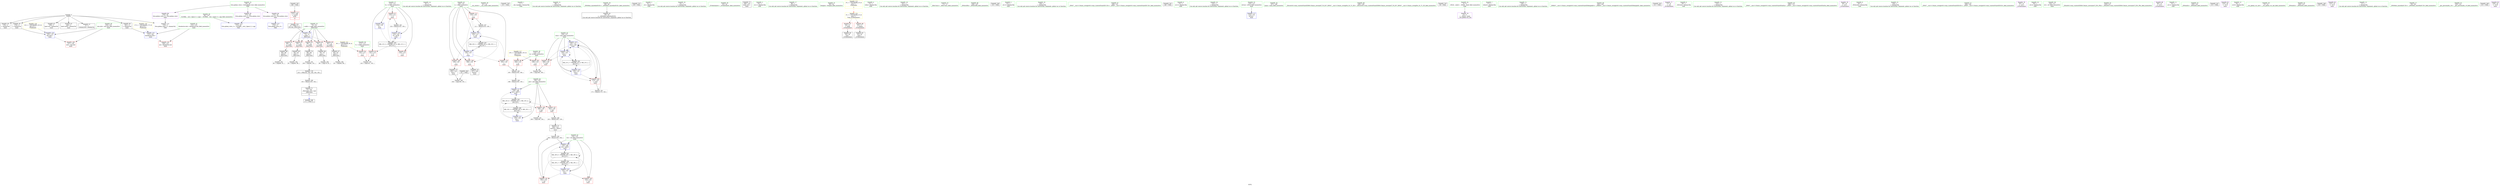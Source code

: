 digraph "SVFG" {
	label="SVFG";

	Node0x55a9efb7d620 [shape=record,color=grey,label="{NodeID: 0\nNullPtr}"];
	Node0x55a9efb7d620 -> Node0x55a9efb8b670[style=solid];
	Node0x55a9efb7d620 -> Node0x55a9efb8b770[style=solid];
	Node0x55a9efb7d620 -> Node0x55a9efb8b840[style=solid];
	Node0x55a9efb7d620 -> Node0x55a9efb8b910[style=solid];
	Node0x55a9efb7d620 -> Node0x55a9efb8b9e0[style=solid];
	Node0x55a9efb7d620 -> Node0x55a9efb8bab0[style=solid];
	Node0x55a9efb7d620 -> Node0x55a9efb8f730[style=solid];
	Node0x55a9efb932f0 [shape=record,color=grey,label="{NodeID: 180\n105 = Binary(103, 104, )\n}"];
	Node0x55a9efb932f0 -> Node0x55a9efb8c230[style=solid];
	Node0x55a9efb8a630 [shape=record,color=red,label="{NodeID: 97\n232\<--114\n\<--tt\nmain\n}"];
	Node0x55a9efb8a630 -> Node0x55a9efb935f0[style=solid];
	Node0x55a9efb7fe50 [shape=record,color=green,label="{NodeID: 14\n81\<--1\n\<--dummyObj\nCan only get source location for instruction, argument, global var or function.}"];
	Node0x55a9efb8dad0 [shape=record,color=grey,label="{NodeID: 194\n95 = cmp(94, 96, )\n}"];
	Node0x55a9efb8a170 [shape=record,color=red,label="{NodeID: 111\n210\<--130\n\<--i\nmain\n}"];
	Node0x55a9efb8a170 -> Node0x55a9efb93d70[style=solid];
	Node0x55a9efb88b90 [shape=record,color=green,label="{NodeID: 28\n41\<--42\n__cxa_atexit\<--__cxa_atexit_field_insensitive\n}"];
	Node0x55a9efb8ff40 [shape=record,color=blue,label="{NodeID: 125\n122\<--181\nehselector.slot\<--\nmain\n}"];
	Node0x55a9efb8ff40 -> Node0x55a9efb8a970[style=dashed];
	Node0x55a9efb89810 [shape=record,color=green,label="{NodeID: 42\n124\<--125\nres\<--res_field_insensitive\nmain\n}"];
	Node0x55a9efb89810 -> Node0x55a9efb8aa40[style=solid];
	Node0x55a9efb89810 -> Node0x55a9efb8ab10[style=solid];
	Node0x55a9efb89810 -> Node0x55a9efb8fa60[style=solid];
	Node0x55a9efb89810 -> Node0x55a9efb901b0[style=solid];
	Node0x55a9efb8b570 [shape=record,color=green,label="{NodeID: 56\n28\<--270\n_GLOBAL__sub_I_Ignat_0_1.cpp\<--_GLOBAL__sub_I_Ignat_0_1.cpp_field_insensitive\n}"];
	Node0x55a9efb8b570 -> Node0x55a9efb8a3e0[style=solid];
	Node0x55a9efb8c160 [shape=record,color=black,label="{NodeID: 70\n99\<--98\nconv9\<--\n_Z6isConsc\n}"];
	Node0x55a9efb8c160 -> Node0x55a9efb94370[style=solid];
	Node0x55a9efba92e0 [shape=record,color=black,label="{NodeID: 250\n225 = PHI()\n}"];
	Node0x55a9efb8ccc0 [shape=record,color=purple,label="{NodeID: 84\n274\<--26\nllvm.global_ctors_0\<--llvm.global_ctors\nGlob }"];
	Node0x55a9efb8ccc0 -> Node0x55a9efb8a310[style=solid];
	Node0x55a9efb7e400 [shape=record,color=green,label="{NodeID: 1\n7\<--1\n__dso_handle\<--dummyObj\nGlob }"];
	Node0x55a9efb93470 [shape=record,color=grey,label="{NodeID: 181\n175 = Binary(174, 139, )\n}"];
	Node0x55a9efb93470 -> Node0x55a9efb8fda0[style=solid];
	Node0x55a9efb8a700 [shape=record,color=red,label="{NodeID: 98\n190\<--118\n\<--k\nmain\n}"];
	Node0x55a9efb8a700 -> Node0x55a9efb93ef0[style=solid];
	Node0x55a9efb7ff20 [shape=record,color=green,label="{NodeID: 15\n86\<--1\n\<--dummyObj\nCan only get source location for instruction, argument, global var or function.}"];
	Node0x55a9efb8dc50 [shape=record,color=grey,label="{NodeID: 195\n90 = cmp(89, 91, )\n}"];
	Node0x55a9efb8a240 [shape=record,color=red,label="{NodeID: 112\n171\<--168\n\<--call10\nmain\n|{<s0>12}}"];
	Node0x55a9efb8a240:s0 -> Node0x55a9efbab5e0[style=solid,color=red];
	Node0x55a9efb88c90 [shape=record,color=green,label="{NodeID: 29\n40\<--46\n_ZNSt8ios_base4InitD1Ev\<--_ZNSt8ios_base4InitD1Ev_field_insensitive\n}"];
	Node0x55a9efb88c90 -> Node0x55a9efb8bb80[style=solid];
	Node0x55a9efb90010 [shape=record,color=blue,label="{NodeID: 126\n126\<--133\ncons\<--\nmain\n}"];
	Node0x55a9efb90010 -> Node0x55a9efb8abe0[style=dashed];
	Node0x55a9efb90010 -> Node0x55a9efb8acb0[style=dashed];
	Node0x55a9efb90010 -> Node0x55a9efb8fda0[style=dashed];
	Node0x55a9efb90010 -> Node0x55a9efb90010[style=dashed];
	Node0x55a9efb90010 -> Node0x55a9efb9d430[style=dashed];
	Node0x55a9efb898e0 [shape=record,color=green,label="{NodeID: 43\n126\<--127\ncons\<--cons_field_insensitive\nmain\n}"];
	Node0x55a9efb898e0 -> Node0x55a9efb8abe0[style=solid];
	Node0x55a9efb898e0 -> Node0x55a9efb8acb0[style=solid];
	Node0x55a9efb898e0 -> Node0x55a9efb8fb30[style=solid];
	Node0x55a9efb898e0 -> Node0x55a9efb8fda0[style=solid];
	Node0x55a9efb898e0 -> Node0x55a9efb90010[style=solid];
	Node0x55a9efb8b670 [shape=record,color=black,label="{NodeID: 57\n2\<--3\ndummyVal\<--dummyVal\n}"];
	Node0x55a9efb8c230 [shape=record,color=black,label="{NodeID: 71\n73\<--105\n_Z6isConsc_ret\<--lnot\n_Z6isConsc\n|{<s0>12}}"];
	Node0x55a9efb8c230:s0 -> Node0x55a9efba8ee0[style=solid,color=blue];
	Node0x55a9efba93e0 [shape=record,color=black,label="{NodeID: 251\n229 = PHI()\n}"];
	Node0x55a9efb8cdc0 [shape=record,color=purple,label="{NodeID: 85\n275\<--26\nllvm.global_ctors_1\<--llvm.global_ctors\nGlob }"];
	Node0x55a9efb8cdc0 -> Node0x55a9efb8a3e0[style=solid];
	Node0x55a9efb7dfa0 [shape=record,color=green,label="{NodeID: 2\n8\<--1\n.str\<--dummyObj\nGlob }"];
	Node0x55a9efb935f0 [shape=record,color=grey,label="{NodeID: 182\n233 = Binary(232, 139, )\n}"];
	Node0x55a9efb935f0 -> Node0x55a9efb90350[style=solid];
	Node0x55a9efb8a7d0 [shape=record,color=red,label="{NodeID: 99\n194\<--118\n\<--k\nmain\n}"];
	Node0x55a9efb8a7d0 -> Node0x55a9efb93770[style=solid];
	Node0x55a9efb7fff0 [shape=record,color=green,label="{NodeID: 16\n91\<--1\n\<--dummyObj\nCan only get source location for instruction, argument, global var or function.}"];
	Node0x55a9efb8ddd0 [shape=record,color=grey,label="{NodeID: 196\n164 = cmp(160, 161, )\n}"];
	Node0x55a9efb8a310 [shape=record,color=blue,label="{NodeID: 113\n274\<--27\nllvm.global_ctors_0\<--\nGlob }"];
	Node0x55a9efb88d90 [shape=record,color=green,label="{NodeID: 30\n53\<--54\n_Z10initializev\<--_Z10initializev_field_insensitive\n}"];
	Node0x55a9efb900e0 [shape=record,color=blue,label="{NodeID: 127\n128\<--196\npos\<--add15\nmain\n}"];
	Node0x55a9efb900e0 -> Node0x55a9efb9c530[style=dashed];
	Node0x55a9efb899b0 [shape=record,color=green,label="{NodeID: 44\n128\<--129\npos\<--pos_field_insensitive\nmain\n}"];
	Node0x55a9efb899b0 -> Node0x55a9efb89d60[style=solid];
	Node0x55a9efb899b0 -> Node0x55a9efb89e30[style=solid];
	Node0x55a9efb899b0 -> Node0x55a9efb8fc00[style=solid];
	Node0x55a9efb899b0 -> Node0x55a9efb900e0[style=solid];
	Node0x55a9efb8b770 [shape=record,color=black,label="{NodeID: 58\n178\<--3\n\<--dummyVal\nmain\n}"];
	Node0x55a9efb8c300 [shape=record,color=black,label="{NodeID: 72\n109\<--133\nmain_ret\<--\nmain\n}"];
	Node0x55a9efbab5e0 [shape=record,color=black,label="{NodeID: 252\n74 = PHI(171, )\n0th arg _Z6isConsc }"];
	Node0x55a9efbab5e0 -> Node0x55a9efb8f7f0[style=solid];
	Node0x55a9efb8cec0 [shape=record,color=purple,label="{NodeID: 86\n276\<--26\nllvm.global_ctors_2\<--llvm.global_ctors\nGlob }"];
	Node0x55a9efb8cec0 -> Node0x55a9efb8f730[style=solid];
	Node0x55a9efb7d8b0 [shape=record,color=green,label="{NodeID: 3\n10\<--1\n.str.1\<--dummyObj\nGlob }"];
	Node0x55a9efb93770 [shape=record,color=grey,label="{NodeID: 183\n195 = Binary(193, 194, )\n}"];
	Node0x55a9efb93770 -> Node0x55a9efb938f0[style=solid];
	Node0x55a9efb8a8a0 [shape=record,color=red,label="{NodeID: 100\n237\<--120\nexn\<--exn.slot\nmain\n}"];
	Node0x55a9efb800c0 [shape=record,color=green,label="{NodeID: 17\n96\<--1\n\<--dummyObj\nCan only get source location for instruction, argument, global var or function.}"];
	Node0x55a9efb8a3e0 [shape=record,color=blue,label="{NodeID: 114\n275\<--28\nllvm.global_ctors_1\<--_GLOBAL__sub_I_Ignat_0_1.cpp\nGlob }"];
	Node0x55a9efb88e90 [shape=record,color=green,label="{NodeID: 31\n60\<--61\nfreopen\<--freopen_field_insensitive\n}"];
	Node0x55a9efb901b0 [shape=record,color=blue,label="{NodeID: 128\n124\<--206\nres\<--add21\nmain\n}"];
	Node0x55a9efb901b0 -> Node0x55a9efb9c030[style=dashed];
	Node0x55a9efb89a80 [shape=record,color=green,label="{NodeID: 45\n130\<--131\ni\<--i_field_insensitive\nmain\n}"];
	Node0x55a9efb89a80 -> Node0x55a9efb89f00[style=solid];
	Node0x55a9efb89a80 -> Node0x55a9efb89fd0[style=solid];
	Node0x55a9efb89a80 -> Node0x55a9efb8a0a0[style=solid];
	Node0x55a9efb89a80 -> Node0x55a9efb8a170[style=solid];
	Node0x55a9efb89a80 -> Node0x55a9efb8fcd0[style=solid];
	Node0x55a9efb89a80 -> Node0x55a9efb90280[style=solid];
	Node0x55a9efba1120 [shape=record,color=yellow,style=double,label="{NodeID: 225\n2V_1 = ENCHI(MR_2V_0)\npts\{1 \}\nFun[_Z10initializev]}"];
	Node0x55a9efba1120 -> Node0x55a9efb8cfc0[style=dashed];
	Node0x55a9efba1120 -> Node0x55a9efb8d090[style=dashed];
	Node0x55a9efb8b840 [shape=record,color=black,label="{NodeID: 59\n179\<--3\n\<--dummyVal\nmain\n}"];
	Node0x55a9efb8b840 -> Node0x55a9efb8fe70[style=solid];
	Node0x55a9efb8c3d0 [shape=record,color=black,label="{NodeID: 73\n160\<--159\nconv\<--\nmain\n}"];
	Node0x55a9efb8c3d0 -> Node0x55a9efb8ddd0[style=solid];
	Node0x55a9efb8cfc0 [shape=record,color=red,label="{NodeID: 87\n56\<--12\n\<--stdin\n_Z10initializev\n}"];
	Node0x55a9efb8cfc0 -> Node0x55a9efb8bc80[style=solid];
	Node0x55a9efb7d940 [shape=record,color=green,label="{NodeID: 4\n12\<--1\nstdin\<--dummyObj\nGlob }"];
	Node0x55a9efb938f0 [shape=record,color=grey,label="{NodeID: 184\n196 = Binary(195, 139, )\n}"];
	Node0x55a9efb938f0 -> Node0x55a9efb900e0[style=solid];
	Node0x55a9efb8a970 [shape=record,color=red,label="{NodeID: 101\n238\<--122\nsel\<--ehselector.slot\nmain\n}"];
	Node0x55a9efb80190 [shape=record,color=green,label="{NodeID: 18\n101\<--1\n\<--dummyObj\nCan only get source location for instruction, argument, global var or function.}"];
	Node0x55a9efb8f730 [shape=record,color=blue, style = dotted,label="{NodeID: 115\n276\<--3\nllvm.global_ctors_2\<--dummyVal\nGlob }"];
	Node0x55a9efb88f90 [shape=record,color=green,label="{NodeID: 32\n71\<--72\n_Z6isConsc\<--_Z6isConsc_field_insensitive\n}"];
	Node0x55a9efb90280 [shape=record,color=blue,label="{NodeID: 129\n130\<--211\ni\<--inc\nmain\n}"];
	Node0x55a9efb90280 -> Node0x55a9efb89f00[style=dashed];
	Node0x55a9efb90280 -> Node0x55a9efb89fd0[style=dashed];
	Node0x55a9efb90280 -> Node0x55a9efb8a0a0[style=dashed];
	Node0x55a9efb90280 -> Node0x55a9efb8a170[style=dashed];
	Node0x55a9efb90280 -> Node0x55a9efb90280[style=dashed];
	Node0x55a9efb90280 -> Node0x55a9efb9de30[style=dashed];
	Node0x55a9efb89b50 [shape=record,color=green,label="{NodeID: 46\n136\<--137\n_ZNSirsERi\<--_ZNSirsERi_field_insensitive\n}"];
	Node0x55a9efb8b910 [shape=record,color=black,label="{NodeID: 60\n181\<--3\n\<--dummyVal\nmain\n}"];
	Node0x55a9efb8b910 -> Node0x55a9efb8ff40[style=solid];
	Node0x55a9efba99b0 [shape=record,color=black,label="{NodeID: 240\n135 = PHI()\n}"];
	Node0x55a9efb8c4a0 [shape=record,color=black,label="{NodeID: 74\n167\<--166\nconv8\<--\nmain\n}"];
	Node0x55a9efb8d090 [shape=record,color=red,label="{NodeID: 88\n62\<--17\n\<--stdout\n_Z10initializev\n}"];
	Node0x55a9efb8d090 -> Node0x55a9efb8bd50[style=solid];
	Node0x55a9efb7e640 [shape=record,color=green,label="{NodeID: 5\n13\<--1\n.str.2\<--dummyObj\nGlob }"];
	Node0x55a9efb93a70 [shape=record,color=grey,label="{NodeID: 185\n206 = Binary(205, 204, )\n}"];
	Node0x55a9efb93a70 -> Node0x55a9efb901b0[style=solid];
	Node0x55a9efb8aa40 [shape=record,color=red,label="{NodeID: 102\n205\<--124\n\<--res\nmain\n}"];
	Node0x55a9efb8aa40 -> Node0x55a9efb93a70[style=solid];
	Node0x55a9efb88530 [shape=record,color=green,label="{NodeID: 19\n104\<--1\n\<--dummyObj\nCan only get source location for instruction, argument, global var or function.}"];
	Node0x55a9efb8f7f0 [shape=record,color=blue,label="{NodeID: 116\n75\<--74\nc.addr\<--c\n_Z6isConsc\n}"];
	Node0x55a9efb8f7f0 -> Node0x55a9efb8d160[style=dashed];
	Node0x55a9efb8f7f0 -> Node0x55a9efb8d230[style=dashed];
	Node0x55a9efb8f7f0 -> Node0x55a9efb8d300[style=dashed];
	Node0x55a9efb8f7f0 -> Node0x55a9efb8d3d0[style=dashed];
	Node0x55a9efb8f7f0 -> Node0x55a9efb8d4a0[style=dashed];
	Node0x55a9efb89090 [shape=record,color=green,label="{NodeID: 33\n75\<--76\nc.addr\<--c.addr_field_insensitive\n_Z6isConsc\n}"];
	Node0x55a9efb89090 -> Node0x55a9efb8d160[style=solid];
	Node0x55a9efb89090 -> Node0x55a9efb8d230[style=solid];
	Node0x55a9efb89090 -> Node0x55a9efb8d300[style=solid];
	Node0x55a9efb89090 -> Node0x55a9efb8d3d0[style=solid];
	Node0x55a9efb89090 -> Node0x55a9efb8d4a0[style=solid];
	Node0x55a9efb89090 -> Node0x55a9efb8f7f0[style=solid];
	Node0x55a9efb9fc30 [shape=record,color=yellow,style=double,label="{NodeID: 213\n2V_1 = ENCHI(MR_2V_0)\npts\{1 \}\nFun[main]|{<s0>5}}"];
	Node0x55a9efb9fc30:s0 -> Node0x55a9efba1120[style=dashed,color=red];
	Node0x55a9efb90350 [shape=record,color=blue,label="{NodeID: 130\n114\<--233\ntt\<--inc34\nmain\n}"];
	Node0x55a9efb90350 -> Node0x55a9efb9ca30[style=dashed];
	Node0x55a9efb89c50 [shape=record,color=green,label="{NodeID: 47\n146\<--147\n_ZNSt7__cxx1112basic_stringIcSt11char_traitsIcESaIcEEC1Ev\<--_ZNSt7__cxx1112basic_stringIcSt11char_traitsIcESaIcEEC1Ev_field_insensitive\n}"];
	Node0x55a9efb8b9e0 [shape=record,color=black,label="{NodeID: 61\n239\<--3\nlpad.val\<--dummyVal\nmain\n}"];
	Node0x55a9efba8980 [shape=record,color=black,label="{NodeID: 241\n148 = PHI()\n}"];
	Node0x55a9efb8c570 [shape=record,color=black,label="{NodeID: 75\n204\<--203\nconv20\<--add19\nmain\n}"];
	Node0x55a9efb8c570 -> Node0x55a9efb93a70[style=solid];
	Node0x55a9efb8d160 [shape=record,color=red,label="{NodeID: 89\n78\<--75\n\<--c.addr\n_Z6isConsc\n}"];
	Node0x55a9efb8d160 -> Node0x55a9efb8be20[style=solid];
	Node0x55a9efb7e6d0 [shape=record,color=green,label="{NodeID: 6\n15\<--1\n.str.3\<--dummyObj\nGlob }"];
	Node0x55a9efb93bf0 [shape=record,color=grey,label="{NodeID: 186\n203 = Binary(202, 139, )\n}"];
	Node0x55a9efb93bf0 -> Node0x55a9efb8c570[style=solid];
	Node0x55a9efb8ab10 [shape=record,color=red,label="{NodeID: 103\n224\<--124\n\<--res\nmain\n}"];
	Node0x55a9efb885c0 [shape=record,color=green,label="{NodeID: 20\n133\<--1\n\<--dummyObj\nCan only get source location for instruction, argument, global var or function.}"];
	Node0x55a9efb8f8c0 [shape=record,color=blue,label="{NodeID: 117\n110\<--133\nretval\<--\nmain\n}"];
	Node0x55a9efb89160 [shape=record,color=green,label="{NodeID: 34\n107\<--108\nmain\<--main_field_insensitive\n}"];
	Node0x55a9efb8ad70 [shape=record,color=green,label="{NodeID: 48\n149\<--150\n_ZStrsIcSt11char_traitsIcESaIcEERSt13basic_istreamIT_T0_ES7_RNSt7__cxx1112basic_stringIS4_S5_T1_EE\<--_ZStrsIcSt11char_traitsIcESaIcEERSt13basic_istreamIT_T0_ES7_RNSt7__cxx1112basic_stringIS4_S5_T1_EE_field_insensitive\n}"];
	Node0x55a9efb8bab0 [shape=record,color=black,label="{NodeID: 62\n240\<--3\nlpad.val36\<--dummyVal\nmain\n}"];
	Node0x55a9efba8ae0 [shape=record,color=black,label="{NodeID: 242\n38 = PHI()\n}"];
	Node0x55a9efb8c640 [shape=record,color=purple,label="{NodeID: 76\n37\<--4\n\<--_ZStL8__ioinit\n__cxx_global_var_init\n}"];
	Node0x55a9efb8d230 [shape=record,color=red,label="{NodeID: 90\n83\<--75\n\<--c.addr\n_Z6isConsc\n}"];
	Node0x55a9efb8d230 -> Node0x55a9efb8bef0[style=solid];
	Node0x55a9efb7e8b0 [shape=record,color=green,label="{NodeID: 7\n17\<--1\nstdout\<--dummyObj\nGlob }"];
	Node0x55a9efb93d70 [shape=record,color=grey,label="{NodeID: 187\n211 = Binary(210, 139, )\n}"];
	Node0x55a9efb93d70 -> Node0x55a9efb90280[style=solid];
	Node0x55a9efb8abe0 [shape=record,color=red,label="{NodeID: 104\n174\<--126\n\<--cons\nmain\n}"];
	Node0x55a9efb8abe0 -> Node0x55a9efb93470[style=solid];
	Node0x55a9efb88650 [shape=record,color=green,label="{NodeID: 21\n139\<--1\n\<--dummyObj\nCan only get source location for instruction, argument, global var or function.}"];
	Node0x55a9efb9c030 [shape=record,color=black,label="{NodeID: 201\nMR_19V_6 = PHI(MR_19V_5, MR_19V_4, )\npts\{125 \}\n}"];
	Node0x55a9efb9c030 -> Node0x55a9efb8aa40[style=dashed];
	Node0x55a9efb9c030 -> Node0x55a9efb8ab10[style=dashed];
	Node0x55a9efb9c030 -> Node0x55a9efb901b0[style=dashed];
	Node0x55a9efb9c030 -> Node0x55a9efb9c030[style=dashed];
	Node0x55a9efb9c030 -> Node0x55a9efb9cf30[style=dashed];
	Node0x55a9efb8f990 [shape=record,color=blue,label="{NodeID: 118\n114\<--139\ntt\<--\nmain\n}"];
	Node0x55a9efb8f990 -> Node0x55a9efb9ca30[style=dashed];
	Node0x55a9efb89260 [shape=record,color=green,label="{NodeID: 35\n110\<--111\nretval\<--retval_field_insensitive\nmain\n}"];
	Node0x55a9efb89260 -> Node0x55a9efb8f8c0[style=solid];
	Node0x55a9efba0830 [shape=record,color=yellow,style=double,label="{NodeID: 215\n9V_1 = ENCHI(MR_9V_0)\npts\{113 \}\nFun[main]}"];
	Node0x55a9efba0830 -> Node0x55a9efb8d570[style=dashed];
	Node0x55a9efb8ae70 [shape=record,color=green,label="{NodeID: 49\n162\<--163\n_ZNKSt7__cxx1112basic_stringIcSt11char_traitsIcESaIcEE6lengthEv\<--_ZNKSt7__cxx1112basic_stringIcSt11char_traitsIcESaIcEE6lengthEv_field_insensitive\n}"];
	Node0x55a9efb8bb80 [shape=record,color=black,label="{NodeID: 63\n39\<--40\n\<--_ZNSt8ios_base4InitD1Ev\nCan only get source location for instruction, argument, global var or function.}"];
	Node0x55a9efba8bb0 [shape=record,color=black,label="{NodeID: 243\n151 = PHI()\n}"];
	Node0x55a9efb8c710 [shape=record,color=purple,label="{NodeID: 77\n57\<--8\n\<--.str\n_Z10initializev\n}"];
	Node0x55a9efb8d300 [shape=record,color=red,label="{NodeID: 91\n88\<--75\n\<--c.addr\n_Z6isConsc\n}"];
	Node0x55a9efb8d300 -> Node0x55a9efb8bfc0[style=solid];
	Node0x55a9efb7e940 [shape=record,color=green,label="{NodeID: 8\n18\<--1\n_ZSt3cin\<--dummyObj\nGlob }"];
	Node0x55a9efb93ef0 [shape=record,color=grey,label="{NodeID: 188\n191 = cmp(189, 190, )\n}"];
	Node0x55a9efb8acb0 [shape=record,color=red,label="{NodeID: 105\n189\<--126\n\<--cons\nmain\n}"];
	Node0x55a9efb8acb0 -> Node0x55a9efb93ef0[style=solid];
	Node0x55a9efb886e0 [shape=record,color=green,label="{NodeID: 22\n153\<--1\n\<--dummyObj\nCan only get source location for instruction, argument, global var or function.}"];
	Node0x55a9efb9c530 [shape=record,color=black,label="{NodeID: 202\nMR_23V_6 = PHI(MR_23V_5, MR_23V_4, )\npts\{129 \}\n}"];
	Node0x55a9efb9c530 -> Node0x55a9efb89d60[style=dashed];
	Node0x55a9efb9c530 -> Node0x55a9efb89e30[style=dashed];
	Node0x55a9efb9c530 -> Node0x55a9efb900e0[style=dashed];
	Node0x55a9efb9c530 -> Node0x55a9efb9c530[style=dashed];
	Node0x55a9efb9c530 -> Node0x55a9efb9d930[style=dashed];
	Node0x55a9efb8fa60 [shape=record,color=blue,label="{NodeID: 119\n124\<--153\nres\<--\nmain\n}"];
	Node0x55a9efb8fa60 -> Node0x55a9efb8aa40[style=dashed];
	Node0x55a9efb8fa60 -> Node0x55a9efb8ab10[style=dashed];
	Node0x55a9efb8fa60 -> Node0x55a9efb901b0[style=dashed];
	Node0x55a9efb8fa60 -> Node0x55a9efb9c030[style=dashed];
	Node0x55a9efb8fa60 -> Node0x55a9efb9cf30[style=dashed];
	Node0x55a9efb89330 [shape=record,color=green,label="{NodeID: 36\n112\<--113\nT\<--T_field_insensitive\nmain\n}"];
	Node0x55a9efb89330 -> Node0x55a9efb8d570[style=solid];
	Node0x55a9efb8af70 [shape=record,color=green,label="{NodeID: 50\n169\<--170\n_ZNSt7__cxx1112basic_stringIcSt11char_traitsIcESaIcEEixEm\<--_ZNSt7__cxx1112basic_stringIcSt11char_traitsIcESaIcEEixEm_field_insensitive\n}"];
	Node0x55a9efb8bc80 [shape=record,color=black,label="{NodeID: 64\n59\<--56\ncall\<--\n_Z10initializev\n}"];
	Node0x55a9efba8c80 [shape=record,color=black,label="{NodeID: 244\n161 = PHI()\n}"];
	Node0x55a9efba8c80 -> Node0x55a9efb8ddd0[style=solid];
	Node0x55a9efb8c7e0 [shape=record,color=purple,label="{NodeID: 78\n58\<--10\n\<--.str.1\n_Z10initializev\n}"];
	Node0x55a9efb8d3d0 [shape=record,color=red,label="{NodeID: 92\n93\<--75\n\<--c.addr\n_Z6isConsc\n}"];
	Node0x55a9efb8d3d0 -> Node0x55a9efb8c090[style=solid];
	Node0x55a9efb7e060 [shape=record,color=green,label="{NodeID: 9\n19\<--1\n_ZSt4cout\<--dummyObj\nGlob }"];
	Node0x55a9efb94070 [shape=record,color=grey,label="{NodeID: 189\n85 = cmp(84, 86, )\n}"];
	Node0x55a9efb89d60 [shape=record,color=red,label="{NodeID: 106\n199\<--128\n\<--pos\nmain\n}"];
	Node0x55a9efb89d60 -> Node0x55a9efb8d7d0[style=solid];
	Node0x55a9efb88770 [shape=record,color=green,label="{NodeID: 23\n156\<--1\n\<--dummyObj\nCan only get source location for instruction, argument, global var or function.}"];
	Node0x55a9efb9ca30 [shape=record,color=black,label="{NodeID: 203\nMR_11V_3 = PHI(MR_11V_4, MR_11V_2, )\npts\{115 \}\n}"];
	Node0x55a9efb9ca30 -> Node0x55a9efb8d640[style=dashed];
	Node0x55a9efb9ca30 -> Node0x55a9efb8a560[style=dashed];
	Node0x55a9efb9ca30 -> Node0x55a9efb8a630[style=dashed];
	Node0x55a9efb9ca30 -> Node0x55a9efb90350[style=dashed];
	Node0x55a9efb8fb30 [shape=record,color=blue,label="{NodeID: 120\n126\<--133\ncons\<--\nmain\n}"];
	Node0x55a9efb8fb30 -> Node0x55a9efb8abe0[style=dashed];
	Node0x55a9efb8fb30 -> Node0x55a9efb8fda0[style=dashed];
	Node0x55a9efb8fb30 -> Node0x55a9efb90010[style=dashed];
	Node0x55a9efb8fb30 -> Node0x55a9efb9d430[style=dashed];
	Node0x55a9efb89400 [shape=record,color=green,label="{NodeID: 37\n114\<--115\ntt\<--tt_field_insensitive\nmain\n}"];
	Node0x55a9efb89400 -> Node0x55a9efb8d640[style=solid];
	Node0x55a9efb89400 -> Node0x55a9efb8a560[style=solid];
	Node0x55a9efb89400 -> Node0x55a9efb8a630[style=solid];
	Node0x55a9efb89400 -> Node0x55a9efb8f990[style=solid];
	Node0x55a9efb89400 -> Node0x55a9efb90350[style=solid];
	Node0x55a9efba09f0 [shape=record,color=yellow,style=double,label="{NodeID: 217\n13V_1 = ENCHI(MR_13V_0)\npts\{119 \}\nFun[main]}"];
	Node0x55a9efba09f0 -> Node0x55a9efb8a700[style=dashed];
	Node0x55a9efba09f0 -> Node0x55a9efb8a7d0[style=dashed];
	Node0x55a9efb8b070 [shape=record,color=green,label="{NodeID: 51\n184\<--185\n_ZNSt7__cxx1112basic_stringIcSt11char_traitsIcESaIcEED1Ev\<--_ZNSt7__cxx1112basic_stringIcSt11char_traitsIcESaIcEED1Ev_field_insensitive\n}"];
	Node0x55a9efb8bd50 [shape=record,color=black,label="{NodeID: 65\n65\<--62\ncall1\<--\n_Z10initializev\n}"];
	Node0x55a9efba8de0 [shape=record,color=black,label="{NodeID: 245\n168 = PHI()\n}"];
	Node0x55a9efba8de0 -> Node0x55a9efb8a240[style=solid];
	Node0x55a9efb8c8b0 [shape=record,color=purple,label="{NodeID: 79\n63\<--13\n\<--.str.2\n_Z10initializev\n}"];
	Node0x55a9efb8d4a0 [shape=record,color=red,label="{NodeID: 93\n98\<--75\n\<--c.addr\n_Z6isConsc\n}"];
	Node0x55a9efb8d4a0 -> Node0x55a9efb8c160[style=solid];
	Node0x55a9efb7e0f0 [shape=record,color=green,label="{NodeID: 10\n20\<--1\n.str.4\<--dummyObj\nGlob }"];
	Node0x55a9efb941f0 [shape=record,color=grey,label="{NodeID: 190\n80 = cmp(79, 81, )\n}"];
	Node0x55a9efb89e30 [shape=record,color=red,label="{NodeID: 107\n202\<--128\n\<--pos\nmain\n}"];
	Node0x55a9efb89e30 -> Node0x55a9efb93bf0[style=solid];
	Node0x55a9efb88800 [shape=record,color=green,label="{NodeID: 24\n4\<--6\n_ZStL8__ioinit\<--_ZStL8__ioinit_field_insensitive\nGlob }"];
	Node0x55a9efb88800 -> Node0x55a9efb8c640[style=solid];
	Node0x55a9efb9cf30 [shape=record,color=black,label="{NodeID: 204\nMR_19V_2 = PHI(MR_19V_4, MR_19V_1, )\npts\{125 \}\n}"];
	Node0x55a9efb9cf30 -> Node0x55a9efb8fa60[style=dashed];
	Node0x55a9efb8fc00 [shape=record,color=blue,label="{NodeID: 121\n128\<--156\npos\<--\nmain\n}"];
	Node0x55a9efb8fc00 -> Node0x55a9efb900e0[style=dashed];
	Node0x55a9efb8fc00 -> Node0x55a9efb9c530[style=dashed];
	Node0x55a9efb8fc00 -> Node0x55a9efb9d930[style=dashed];
	Node0x55a9efb894d0 [shape=record,color=green,label="{NodeID: 38\n116\<--117\nstr\<--str_field_insensitive\nmain\n}"];
	Node0x55a9efba0ad0 [shape=record,color=yellow,style=double,label="{NodeID: 218\n15V_1 = ENCHI(MR_15V_0)\npts\{121 \}\nFun[main]}"];
	Node0x55a9efba0ad0 -> Node0x55a9efb8fe70[style=dashed];
	Node0x55a9efb8b170 [shape=record,color=green,label="{NodeID: 52\n216\<--217\n_ZStlsISt11char_traitsIcEERSt13basic_ostreamIcT_ES5_PKc\<--_ZStlsISt11char_traitsIcEERSt13basic_ostreamIcT_ES5_PKc_field_insensitive\n}"];
	Node0x55a9efb8be20 [shape=record,color=black,label="{NodeID: 66\n79\<--78\nconv\<--\n_Z6isConsc\n}"];
	Node0x55a9efb8be20 -> Node0x55a9efb941f0[style=solid];
	Node0x55a9efba8ee0 [shape=record,color=black,label="{NodeID: 246\n172 = PHI(73, )\n}"];
	Node0x55a9efb8c980 [shape=record,color=purple,label="{NodeID: 80\n64\<--15\n\<--.str.3\n_Z10initializev\n}"];
	Node0x55a9efb8d570 [shape=record,color=red,label="{NodeID: 94\n142\<--112\n\<--T\nmain\n}"];
	Node0x55a9efb8d570 -> Node0x55a9efb8d950[style=solid];
	Node0x55a9efb7e1c0 [shape=record,color=green,label="{NodeID: 11\n22\<--1\n.str.5\<--dummyObj\nGlob }"];
	Node0x55a9efb94370 [shape=record,color=grey,label="{NodeID: 191\n100 = cmp(99, 101, )\n}"];
	Node0x55a9efb94370 -> Node0x55a9efb92c90[style=solid];
	Node0x55a9efb89f00 [shape=record,color=red,label="{NodeID: 108\n159\<--130\n\<--i\nmain\n}"];
	Node0x55a9efb89f00 -> Node0x55a9efb8c3d0[style=solid];
	Node0x55a9efb88890 [shape=record,color=green,label="{NodeID: 25\n26\<--30\nllvm.global_ctors\<--llvm.global_ctors_field_insensitive\nGlob }"];
	Node0x55a9efb88890 -> Node0x55a9efb8ccc0[style=solid];
	Node0x55a9efb88890 -> Node0x55a9efb8cdc0[style=solid];
	Node0x55a9efb88890 -> Node0x55a9efb8cec0[style=solid];
	Node0x55a9efb9d430 [shape=record,color=black,label="{NodeID: 205\nMR_21V_2 = PHI(MR_21V_4, MR_21V_1, )\npts\{127 \}\n}"];
	Node0x55a9efb9d430 -> Node0x55a9efb8fb30[style=dashed];
	Node0x55a9efb8fcd0 [shape=record,color=blue,label="{NodeID: 122\n130\<--133\ni\<--\nmain\n}"];
	Node0x55a9efb8fcd0 -> Node0x55a9efb89f00[style=dashed];
	Node0x55a9efb8fcd0 -> Node0x55a9efb89fd0[style=dashed];
	Node0x55a9efb8fcd0 -> Node0x55a9efb8a0a0[style=dashed];
	Node0x55a9efb8fcd0 -> Node0x55a9efb8a170[style=dashed];
	Node0x55a9efb8fcd0 -> Node0x55a9efb90280[style=dashed];
	Node0x55a9efb8fcd0 -> Node0x55a9efb9de30[style=dashed];
	Node0x55a9efb895a0 [shape=record,color=green,label="{NodeID: 39\n118\<--119\nk\<--k_field_insensitive\nmain\n}"];
	Node0x55a9efb895a0 -> Node0x55a9efb8a700[style=solid];
	Node0x55a9efb895a0 -> Node0x55a9efb8a7d0[style=solid];
	Node0x55a9efba0bb0 [shape=record,color=yellow,style=double,label="{NodeID: 219\n17V_1 = ENCHI(MR_17V_0)\npts\{123 \}\nFun[main]}"];
	Node0x55a9efba0bb0 -> Node0x55a9efb8ff40[style=dashed];
	Node0x55a9efb8b270 [shape=record,color=green,label="{NodeID: 53\n220\<--221\n_ZNSolsEi\<--_ZNSolsEi_field_insensitive\n}"];
	Node0x55a9efb8bef0 [shape=record,color=black,label="{NodeID: 67\n84\<--83\nconv1\<--\n_Z6isConsc\n}"];
	Node0x55a9efb8bef0 -> Node0x55a9efb94070[style=solid];
	Node0x55a9efba8fe0 [shape=record,color=black,label="{NodeID: 247\n215 = PHI()\n}"];
	Node0x55a9efb8ca50 [shape=record,color=purple,label="{NodeID: 81\n214\<--20\n\<--.str.4\nmain\n}"];
	Node0x55a9efb8d640 [shape=record,color=red,label="{NodeID: 95\n141\<--114\n\<--tt\nmain\n}"];
	Node0x55a9efb8d640 -> Node0x55a9efb8d950[style=solid];
	Node0x55a9efb7e290 [shape=record,color=green,label="{NodeID: 12\n24\<--1\n.str.6\<--dummyObj\nGlob }"];
	Node0x55a9efb8d7d0 [shape=record,color=grey,label="{NodeID: 192\n200 = cmp(199, 156, )\n}"];
	Node0x55a9efb89fd0 [shape=record,color=red,label="{NodeID: 109\n166\<--130\n\<--i\nmain\n}"];
	Node0x55a9efb89fd0 -> Node0x55a9efb8c4a0[style=solid];
	Node0x55a9efb88990 [shape=record,color=green,label="{NodeID: 26\n31\<--32\n__cxx_global_var_init\<--__cxx_global_var_init_field_insensitive\n}"];
	Node0x55a9efb9d930 [shape=record,color=black,label="{NodeID: 206\nMR_23V_2 = PHI(MR_23V_4, MR_23V_1, )\npts\{129 \}\n}"];
	Node0x55a9efb9d930 -> Node0x55a9efb8fc00[style=dashed];
	Node0x55a9efb8fda0 [shape=record,color=blue,label="{NodeID: 123\n126\<--175\ncons\<--add\nmain\n}"];
	Node0x55a9efb8fda0 -> Node0x55a9efb8abe0[style=dashed];
	Node0x55a9efb8fda0 -> Node0x55a9efb8acb0[style=dashed];
	Node0x55a9efb8fda0 -> Node0x55a9efb8fda0[style=dashed];
	Node0x55a9efb8fda0 -> Node0x55a9efb90010[style=dashed];
	Node0x55a9efb8fda0 -> Node0x55a9efb9d430[style=dashed];
	Node0x55a9efb89670 [shape=record,color=green,label="{NodeID: 40\n120\<--121\nexn.slot\<--exn.slot_field_insensitive\nmain\n}"];
	Node0x55a9efb89670 -> Node0x55a9efb8a8a0[style=solid];
	Node0x55a9efb89670 -> Node0x55a9efb8fe70[style=solid];
	Node0x55a9efb8b370 [shape=record,color=green,label="{NodeID: 54\n226\<--227\n_ZNSolsEx\<--_ZNSolsEx_field_insensitive\n}"];
	Node0x55a9efb8bfc0 [shape=record,color=black,label="{NodeID: 68\n89\<--88\nconv4\<--\n_Z6isConsc\n}"];
	Node0x55a9efb8bfc0 -> Node0x55a9efb8dc50[style=solid];
	Node0x55a9efba90e0 [shape=record,color=black,label="{NodeID: 248\n219 = PHI()\n}"];
	Node0x55a9efb8cb20 [shape=record,color=purple,label="{NodeID: 82\n222\<--22\n\<--.str.5\nmain\n}"];
	Node0x55a9efb92c90 [shape=record,color=black,label="{NodeID: 179\n103 = PHI(104, 104, 104, 104, 100, )\n}"];
	Node0x55a9efb92c90 -> Node0x55a9efb932f0[style=solid];
	Node0x55a9efb8a560 [shape=record,color=red,label="{NodeID: 96\n218\<--114\n\<--tt\nmain\n}"];
	Node0x55a9efb7fdc0 [shape=record,color=green,label="{NodeID: 13\n27\<--1\n\<--dummyObj\nCan only get source location for instruction, argument, global var or function.}"];
	Node0x55a9efb8d950 [shape=record,color=grey,label="{NodeID: 193\n143 = cmp(141, 142, )\n}"];
	Node0x55a9efb8a0a0 [shape=record,color=red,label="{NodeID: 110\n193\<--130\n\<--i\nmain\n}"];
	Node0x55a9efb8a0a0 -> Node0x55a9efb93770[style=solid];
	Node0x55a9efb88a90 [shape=record,color=green,label="{NodeID: 27\n35\<--36\n_ZNSt8ios_base4InitC1Ev\<--_ZNSt8ios_base4InitC1Ev_field_insensitive\n}"];
	Node0x55a9efb9de30 [shape=record,color=black,label="{NodeID: 207\nMR_25V_2 = PHI(MR_25V_4, MR_25V_1, )\npts\{131 \}\n}"];
	Node0x55a9efb9de30 -> Node0x55a9efb8fcd0[style=dashed];
	Node0x55a9efb8fe70 [shape=record,color=blue,label="{NodeID: 124\n120\<--179\nexn.slot\<--\nmain\n}"];
	Node0x55a9efb8fe70 -> Node0x55a9efb8a8a0[style=dashed];
	Node0x55a9efb89740 [shape=record,color=green,label="{NodeID: 41\n122\<--123\nehselector.slot\<--ehselector.slot_field_insensitive\nmain\n}"];
	Node0x55a9efb89740 -> Node0x55a9efb8a970[style=solid];
	Node0x55a9efb89740 -> Node0x55a9efb8ff40[style=solid];
	Node0x55a9efb8b470 [shape=record,color=green,label="{NodeID: 55\n250\<--251\n__gxx_personality_v0\<--__gxx_personality_v0_field_insensitive\n}"];
	Node0x55a9efb8c090 [shape=record,color=black,label="{NodeID: 69\n94\<--93\nconv7\<--\n_Z6isConsc\n}"];
	Node0x55a9efb8c090 -> Node0x55a9efb8dad0[style=solid];
	Node0x55a9efba91e0 [shape=record,color=black,label="{NodeID: 249\n223 = PHI()\n}"];
	Node0x55a9efb8cbf0 [shape=record,color=purple,label="{NodeID: 83\n228\<--24\n\<--.str.6\nmain\n}"];
}
